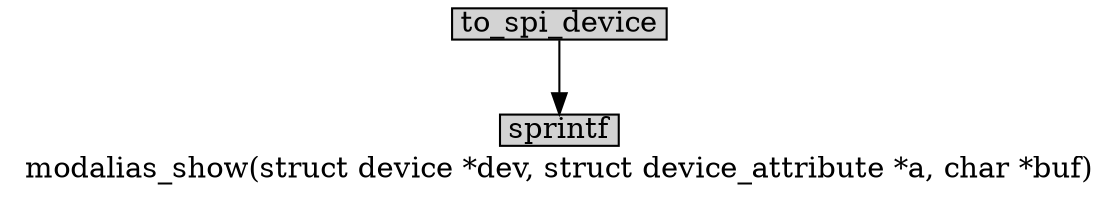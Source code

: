 digraph spidev_release{
        label="modalias_show(struct device *dev, struct device_attribute *a, char *buf)";
        size="10,18";
        ratio=filled;
        
		node[style=filled, shape = box, margin="0.05,0.005",height="0.1",width="0.1"];

		to_spi_device[label="to_spi_device"];
		sprintf;

		to_spi_device -> sprintf;
		}
